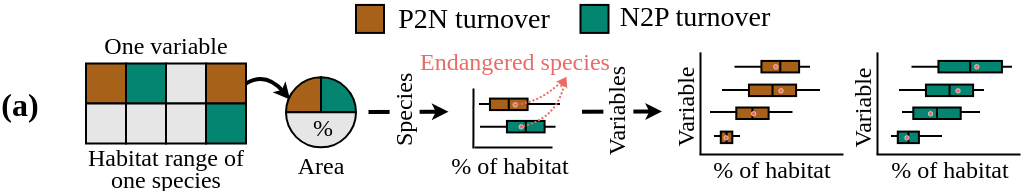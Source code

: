 <mxfile version="26.2.15">
  <diagram name="Page-1" id="c7558073-3199-34d8-9f00-42111426c3f3">
    <mxGraphModel dx="1018" dy="713" grid="1" gridSize="10" guides="1" tooltips="1" connect="1" arrows="1" fold="1" page="1" pageScale="1" pageWidth="826" pageHeight="1169" background="none" math="0" shadow="0">
      <root>
        <mxCell id="0" />
        <mxCell id="1" parent="0" />
        <mxCell id="JVSTVVGn9j7_Rl-9eGPp-84" value="" style="endArrow=none;html=1;rounded=0;" parent="1" edge="1">
          <mxGeometry width="50" height="50" relative="1" as="geometry">
            <mxPoint x="389.5" y="141.0" as="sourcePoint" />
            <mxPoint x="430" y="141" as="targetPoint" />
          </mxGeometry>
        </mxCell>
        <mxCell id="t9Jcl4g-q7xanhM5zm8e-96" value="" style="whiteSpace=wrap;html=1;aspect=fixed;fillColor=light-dark(#a76119, #272727);fontFamily=Merriweather;" parent="1" vertex="1">
          <mxGeometry x="193" y="120.75" width="20" height="20" as="geometry" />
        </mxCell>
        <mxCell id="t9Jcl4g-q7xanhM5zm8e-97" value="" style="whiteSpace=wrap;html=1;aspect=fixed;fillColor=#038571;fontFamily=Merriweather;" parent="1" vertex="1">
          <mxGeometry x="213" y="120.75" width="20" height="20" as="geometry" />
        </mxCell>
        <mxCell id="t9Jcl4g-q7xanhM5zm8e-98" value="" style="whiteSpace=wrap;html=1;aspect=fixed;fillColor=#E6E6E6;fontFamily=Merriweather;" parent="1" vertex="1">
          <mxGeometry x="233" y="120.75" width="20" height="20" as="geometry" />
        </mxCell>
        <mxCell id="t9Jcl4g-q7xanhM5zm8e-99" value="" style="whiteSpace=wrap;html=1;aspect=fixed;fillColor=#A76119;fontFamily=Merriweather;" parent="1" vertex="1">
          <mxGeometry x="253" y="120.75" width="20" height="20" as="geometry" />
        </mxCell>
        <mxCell id="t9Jcl4g-q7xanhM5zm8e-101" value="" style="whiteSpace=wrap;html=1;aspect=fixed;fillColor=#E6E6E6;fontFamily=Merriweather;" parent="1" vertex="1">
          <mxGeometry x="193" y="140.75" width="20" height="20" as="geometry" />
        </mxCell>
        <mxCell id="t9Jcl4g-q7xanhM5zm8e-102" value="" style="whiteSpace=wrap;html=1;aspect=fixed;fillColor=#E6E6E6;fontFamily=Merriweather;" parent="1" vertex="1">
          <mxGeometry x="213" y="140.75" width="20" height="20" as="geometry" />
        </mxCell>
        <mxCell id="t9Jcl4g-q7xanhM5zm8e-103" value="" style="whiteSpace=wrap;html=1;aspect=fixed;fillColor=#E6E6E6;fontFamily=Merriweather;" parent="1" vertex="1">
          <mxGeometry x="233" y="140.75" width="20" height="20" as="geometry" />
        </mxCell>
        <mxCell id="t9Jcl4g-q7xanhM5zm8e-104" value="" style="whiteSpace=wrap;html=1;aspect=fixed;fillColor=#038571;fontFamily=Merriweather;" parent="1" vertex="1">
          <mxGeometry x="253" y="140.75" width="20" height="20" as="geometry" />
        </mxCell>
        <mxCell id="t9Jcl4g-q7xanhM5zm8e-111" value="" style="whiteSpace=wrap;html=1;aspect=fixed;fillColor=light-dark(#a76119, #272727);fontFamily=Merriweather;" parent="1" vertex="1">
          <mxGeometry x="328" y="91.46" width="14" height="14" as="geometry" />
        </mxCell>
        <mxCell id="t9Jcl4g-q7xanhM5zm8e-112" value="" style="whiteSpace=wrap;html=1;aspect=fixed;fillColor=#038571;fontFamily=Merriweather;" parent="1" vertex="1">
          <mxGeometry x="440.25" y="91.46" width="14" height="14" as="geometry" />
        </mxCell>
        <mxCell id="t9Jcl4g-q7xanhM5zm8e-113" value="P2N turnover" style="text;html=1;align=center;verticalAlign=middle;whiteSpace=wrap;rounded=0;fontFamily=Merriweather;fontSize=14;" parent="1" vertex="1">
          <mxGeometry x="344.39" y="95.46" width="85.61" height="8" as="geometry" />
        </mxCell>
        <mxCell id="t9Jcl4g-q7xanhM5zm8e-114" value="N2P turnover" style="text;html=1;align=center;verticalAlign=middle;whiteSpace=wrap;rounded=0;fontFamily=Merriweather;fontSize=14;" parent="1" vertex="1">
          <mxGeometry x="454.53" y="94.46" width="84.61" height="8" as="geometry" />
        </mxCell>
        <mxCell id="t9Jcl4g-q7xanhM5zm8e-116" value="&lt;div style=&quot;line-height: 90%;&quot;&gt;Habitat range of one species&lt;/div&gt;" style="text;align=center;verticalAlign=middle;rounded=0;fontFamily=Merriweather;spacing=2;horizontal=1;whiteSpace=wrap;html=1;imageHeight=24;imageWidth=24;strokeOpacity=100;arcSize=12;" parent="1" vertex="1">
          <mxGeometry x="193" y="161.75" width="80" height="22" as="geometry" />
        </mxCell>
        <mxCell id="t9Jcl4g-q7xanhM5zm8e-122" value="" style="endArrow=none;html=1;rounded=0;" parent="1" edge="1">
          <mxGeometry width="50" height="50" relative="1" as="geometry">
            <mxPoint x="387.25" y="162.75" as="sourcePoint" />
            <mxPoint x="426.25" y="162.75" as="targetPoint" />
          </mxGeometry>
        </mxCell>
        <mxCell id="t9Jcl4g-q7xanhM5zm8e-123" value="" style="endArrow=none;html=1;rounded=0;exitX=0.231;exitY=-0.23;exitDx=0;exitDy=0;exitPerimeter=0;" parent="1" source="t9Jcl4g-q7xanhM5zm8e-137" edge="1">
          <mxGeometry width="50" height="50" relative="1" as="geometry">
            <mxPoint x="386.75" y="156.88" as="sourcePoint" />
            <mxPoint x="386.75" y="133.25" as="targetPoint" />
          </mxGeometry>
        </mxCell>
        <mxCell id="t9Jcl4g-q7xanhM5zm8e-125" value="" style="rounded=0;whiteSpace=wrap;html=1;spacing=2;fillColor=light-dark(#A76119,#272727);strokeColor=default;rotation=90;" parent="1" vertex="1">
          <mxGeometry x="401.51" y="131.75" width="5.75" height="18.83" as="geometry" />
        </mxCell>
        <mxCell id="t9Jcl4g-q7xanhM5zm8e-137" value="% of habitat" style="text;html=1;align=center;verticalAlign=middle;whiteSpace=wrap;rounded=0;fontFamily=Merriweather;rotation=0;" parent="1" vertex="1">
          <mxGeometry x="371.51" y="166" width="65.75" height="12" as="geometry" />
        </mxCell>
        <mxCell id="t9Jcl4g-q7xanhM5zm8e-147" value="" style="verticalLabelPosition=bottom;verticalAlign=top;html=1;shape=mxgraph.basic.pie;startAngle=0.75;endAngle=0;fillColor=#A76119;strokeWidth=1;" parent="1" vertex="1">
          <mxGeometry x="293" y="127.68" width="35" height="35" as="geometry" />
        </mxCell>
        <mxCell id="t9Jcl4g-q7xanhM5zm8e-148" value="" style="verticalLabelPosition=bottom;verticalAlign=top;html=1;shape=mxgraph.basic.pie;startAngle=0;endAngle=0.25;fillColor=#038571;strokeWidth=1;" parent="1" vertex="1">
          <mxGeometry x="293" y="127.68" width="35" height="35" as="geometry" />
        </mxCell>
        <mxCell id="t9Jcl4g-q7xanhM5zm8e-149" value="" style="verticalLabelPosition=bottom;verticalAlign=top;html=1;shape=mxgraph.basic.pie;startAngle=0.25;endAngle=0.75;fillColor=#E6E6E6;strokeWidth=1;" parent="1" vertex="1">
          <mxGeometry x="293" y="127.68" width="35" height="35" as="geometry" />
        </mxCell>
        <mxCell id="t9Jcl4g-q7xanhM5zm8e-151" value="%" style="text;html=1;align=center;verticalAlign=middle;whiteSpace=wrap;rounded=0;fontFamily=Merriweather;" parent="1" vertex="1">
          <mxGeometry x="295" y="147.18" width="33" height="12" as="geometry" />
        </mxCell>
        <mxCell id="t9Jcl4g-q7xanhM5zm8e-153" value="" style="endArrow=classic;html=1;rounded=0;strokeWidth=2;endSize=2;startSize=2;" parent="1" edge="1">
          <mxGeometry width="50" height="50" relative="1" as="geometry">
            <mxPoint x="441" y="144.85" as="sourcePoint" />
            <mxPoint x="481" y="144.76" as="targetPoint" />
          </mxGeometry>
        </mxCell>
        <mxCell id="t9Jcl4g-q7xanhM5zm8e-154" value="&lt;font style=&quot;font-size: 12px;&quot; face=&quot;Merriweather&quot;&gt;Variables&lt;/font&gt;" style="edgeLabel;html=1;align=center;verticalAlign=middle;resizable=0;points=[];rotation=-90;" parent="t9Jcl4g-q7xanhM5zm8e-153" vertex="1" connectable="0">
          <mxGeometry x="-0.204" y="-1" relative="1" as="geometry">
            <mxPoint x="1" y="-1" as="offset" />
          </mxGeometry>
        </mxCell>
        <mxCell id="t9Jcl4g-q7xanhM5zm8e-157" value="" style="curved=1;endArrow=classic;html=1;rounded=0;endSize=2;startSize=2;strokeWidth=2;entryX=0.058;entryY=0.318;entryDx=0;entryDy=0;entryPerimeter=0;exitX=1;exitY=0.5;exitDx=0;exitDy=0;" parent="1" source="t9Jcl4g-q7xanhM5zm8e-99" target="t9Jcl4g-q7xanhM5zm8e-147" edge="1">
          <mxGeometry width="50" height="50" relative="1" as="geometry">
            <mxPoint x="273" y="125.75" as="sourcePoint" />
            <mxPoint x="302.94" y="129.5" as="targetPoint" />
            <Array as="points">
              <mxPoint x="283" y="124.75" />
            </Array>
          </mxGeometry>
        </mxCell>
        <mxCell id="t9Jcl4g-q7xanhM5zm8e-161" value="&lt;div style=&quot;line-height: 90%;&quot;&gt;Endangered species&lt;/div&gt;" style="text;html=1;align=left;verticalAlign=middle;whiteSpace=wrap;rounded=0;fontFamily=Merriweather;fontColor=#EA6B66;" parent="1" vertex="1">
          <mxGeometry x="358.32" y="112.92" width="99.68" height="14.75" as="geometry" />
        </mxCell>
        <mxCell id="t9Jcl4g-q7xanhM5zm8e-163" value="" style="endArrow=none;html=1;rounded=0;" parent="1" edge="1">
          <mxGeometry width="50" height="50" relative="1" as="geometry">
            <mxPoint x="500.25" y="166.37" as="sourcePoint" />
            <mxPoint x="500.25" y="115.19" as="targetPoint" />
          </mxGeometry>
        </mxCell>
        <mxCell id="t9Jcl4g-q7xanhM5zm8e-173" value="Variable" style="text;html=1;align=center;verticalAlign=middle;whiteSpace=wrap;rounded=0;fontFamily=Merriweather;rotation=-90;" parent="1" vertex="1">
          <mxGeometry x="472.75" y="137.3" width="40" height="10.43" as="geometry" />
        </mxCell>
        <mxCell id="t9Jcl4g-q7xanhM5zm8e-174" value="" style="endArrow=none;html=1;rounded=0;exitX=0;exitY=0;exitDx=0;exitDy=0;" parent="1" edge="1">
          <mxGeometry width="50" height="50" relative="1" as="geometry">
            <mxPoint x="499.75" y="166.19" as="sourcePoint" />
            <mxPoint x="571.75" y="166.19" as="targetPoint" />
          </mxGeometry>
        </mxCell>
        <mxCell id="evcmtG2pBrmlfLZdstya-1" value="Area" style="text;html=1;align=center;verticalAlign=middle;whiteSpace=wrap;rounded=0;fontFamily=Merriweather;" parent="1" vertex="1">
          <mxGeometry x="296.25" y="165.75" width="28.5" height="12" as="geometry" />
        </mxCell>
        <mxCell id="JVSTVVGn9j7_Rl-9eGPp-77" value="" style="endArrow=classic;html=1;rounded=0;strokeWidth=2;endSize=2;startSize=2;" parent="1" edge="1">
          <mxGeometry width="50" height="50" relative="1" as="geometry">
            <mxPoint x="334.25" y="144.98" as="sourcePoint" />
            <mxPoint x="374.25" y="144.89" as="targetPoint" />
          </mxGeometry>
        </mxCell>
        <mxCell id="JVSTVVGn9j7_Rl-9eGPp-78" value="&lt;font style=&quot;font-size: 12px;&quot; face=&quot;Merriweather&quot;&gt;Species&lt;/font&gt;" style="edgeLabel;html=1;align=center;verticalAlign=middle;resizable=0;points=[];rotation=-90;" parent="JVSTVVGn9j7_Rl-9eGPp-77" vertex="1" connectable="0">
          <mxGeometry x="-0.204" y="-1" relative="1" as="geometry">
            <mxPoint x="1" y="-1" as="offset" />
          </mxGeometry>
        </mxCell>
        <mxCell id="JVSTVVGn9j7_Rl-9eGPp-82" value="One variable" style="text;html=1;align=center;verticalAlign=middle;whiteSpace=wrap;rounded=0;fontFamily=Merriweather;" parent="1" vertex="1">
          <mxGeometry x="199.19" y="106.46" width="67.62" height="12" as="geometry" />
        </mxCell>
        <mxCell id="JVSTVVGn9j7_Rl-9eGPp-85" value="" style="endArrow=none;html=1;rounded=0;entryX=0;entryY=0.5;entryDx=0;entryDy=0;exitX=1;exitY=0.5;exitDx=0;exitDy=0;" parent="1" source="t9Jcl4g-q7xanhM5zm8e-125" target="t9Jcl4g-q7xanhM5zm8e-125" edge="1">
          <mxGeometry width="50" height="50" relative="1" as="geometry">
            <mxPoint x="398.38" y="170.75" as="sourcePoint" />
            <mxPoint x="398.38" y="130.32" as="targetPoint" />
          </mxGeometry>
        </mxCell>
        <mxCell id="JVSTVVGn9j7_Rl-9eGPp-87" value="" style="endArrow=none;html=1;rounded=0;" parent="1" edge="1">
          <mxGeometry width="50" height="50" relative="1" as="geometry">
            <mxPoint x="390" y="152.33" as="sourcePoint" />
            <mxPoint x="427.75" y="152.33" as="targetPoint" />
          </mxGeometry>
        </mxCell>
        <mxCell id="JVSTVVGn9j7_Rl-9eGPp-88" value="" style="rounded=0;whiteSpace=wrap;html=1;spacing=2;fillColor=light-dark(#038571,#272727);strokeColor=default;rotation=90;" parent="1" vertex="1">
          <mxGeometry x="410.01" y="142.92" width="5.75" height="18.83" as="geometry" />
        </mxCell>
        <mxCell id="JVSTVVGn9j7_Rl-9eGPp-89" value="" style="endArrow=none;html=1;rounded=0;entryX=0;entryY=0.5;entryDx=0;entryDy=0;exitX=1;exitY=0.5;exitDx=0;exitDy=0;" parent="1" source="JVSTVVGn9j7_Rl-9eGPp-88" target="JVSTVVGn9j7_Rl-9eGPp-88" edge="1">
          <mxGeometry width="50" height="50" relative="1" as="geometry">
            <mxPoint x="406.88" y="181.92" as="sourcePoint" />
            <mxPoint x="406.88" y="141.49" as="targetPoint" />
          </mxGeometry>
        </mxCell>
        <mxCell id="JVSTVVGn9j7_Rl-9eGPp-91" value="" style="ellipse;whiteSpace=wrap;html=1;aspect=fixed;strokeColor=#FFFFFF;fillColor=#EA6B66;strokeWidth=0.3;fontColor=#EA6B66;" parent="1" vertex="1">
          <mxGeometry x="406.25" y="140.04" width="2.25" height="2.25" as="geometry" />
        </mxCell>
        <mxCell id="JVSTVVGn9j7_Rl-9eGPp-92" value="" style="ellipse;whiteSpace=wrap;html=1;aspect=fixed;strokeColor=#FFFFFF;fillColor=#EA6B66;strokeWidth=0.3;fontColor=#EA6B66;" parent="1" vertex="1">
          <mxGeometry x="409.25" y="151.04" width="2.25" height="2.25" as="geometry" />
        </mxCell>
        <mxCell id="JVSTVVGn9j7_Rl-9eGPp-98" value="% of habitat" style="text;html=1;align=center;verticalAlign=middle;whiteSpace=wrap;rounded=0;fontFamily=Merriweather;rotation=0;" parent="1" vertex="1">
          <mxGeometry x="503.25" y="168.19" width="65.75" height="12" as="geometry" />
        </mxCell>
        <mxCell id="JVSTVVGn9j7_Rl-9eGPp-100" value="" style="curved=1;endArrow=classicThin;html=1;rounded=0;entryX=0.75;entryY=1;entryDx=0;entryDy=0;exitX=1;exitY=0.5;exitDx=0;exitDy=0;endSize=2;startSize=2;endFill=0;dashed=1;dashPattern=1 1;strokeColor=#EA6B66;" parent="1" source="JVSTVVGn9j7_Rl-9eGPp-91" target="t9Jcl4g-q7xanhM5zm8e-161" edge="1">
          <mxGeometry width="50" height="50" relative="1" as="geometry">
            <mxPoint x="390" y="180" as="sourcePoint" />
            <mxPoint x="440" y="130" as="targetPoint" />
            <Array as="points">
              <mxPoint x="420" y="140" />
            </Array>
          </mxGeometry>
        </mxCell>
        <mxCell id="JVSTVVGn9j7_Rl-9eGPp-102" value="" style="curved=1;endArrow=classicThin;html=1;rounded=0;entryX=0.75;entryY=1;entryDx=0;entryDy=0;exitX=1;exitY=0.5;exitDx=0;exitDy=0;endSize=2;startSize=2;endFill=0;dashed=1;dashPattern=1 1;strokeColor=#EA6B66;" parent="1" source="JVSTVVGn9j7_Rl-9eGPp-92" target="t9Jcl4g-q7xanhM5zm8e-161" edge="1">
          <mxGeometry width="50" height="50" relative="1" as="geometry">
            <mxPoint x="419" y="151" as="sourcePoint" />
            <mxPoint x="425" y="135" as="targetPoint" />
            <Array as="points">
              <mxPoint x="420" y="150" />
              <mxPoint x="430" y="140" />
            </Array>
          </mxGeometry>
        </mxCell>
        <mxCell id="JVSTVVGn9j7_Rl-9eGPp-103" value="" style="endArrow=none;html=1;rounded=0;" parent="1" edge="1">
          <mxGeometry width="50" height="50" relative="1" as="geometry">
            <mxPoint x="517.25" y="122.33" as="sourcePoint" />
            <mxPoint x="555" y="122.33" as="targetPoint" />
          </mxGeometry>
        </mxCell>
        <mxCell id="JVSTVVGn9j7_Rl-9eGPp-104" value="" style="rounded=0;whiteSpace=wrap;html=1;spacing=2;fillColor=light-dark(#A76119,#272727);strokeColor=default;rotation=90;" parent="1" vertex="1">
          <mxGeometry x="537.26" y="112.92" width="5.75" height="18.83" as="geometry" />
        </mxCell>
        <mxCell id="JVSTVVGn9j7_Rl-9eGPp-105" value="" style="endArrow=none;html=1;rounded=0;entryX=0;entryY=0.5;entryDx=0;entryDy=0;exitX=1;exitY=0.5;exitDx=0;exitDy=0;" parent="1" source="JVSTVVGn9j7_Rl-9eGPp-104" target="JVSTVVGn9j7_Rl-9eGPp-104" edge="1">
          <mxGeometry width="50" height="50" relative="1" as="geometry">
            <mxPoint x="534.13" y="151.92" as="sourcePoint" />
            <mxPoint x="534.13" y="111.49" as="targetPoint" />
          </mxGeometry>
        </mxCell>
        <mxCell id="JVSTVVGn9j7_Rl-9eGPp-106" value="" style="ellipse;whiteSpace=wrap;html=1;aspect=fixed;strokeColor=#FFFFFF;fillColor=#EA6B66;strokeWidth=0.3;fontColor=#EA6B66;" parent="1" vertex="1">
          <mxGeometry x="536.5" y="121.04" width="2.25" height="2.25" as="geometry" />
        </mxCell>
        <mxCell id="JVSTVVGn9j7_Rl-9eGPp-107" value="" style="endArrow=none;html=1;rounded=0;" parent="1" edge="1">
          <mxGeometry width="50" height="50" relative="1" as="geometry">
            <mxPoint x="511" y="134.0" as="sourcePoint" />
            <mxPoint x="560" y="134" as="targetPoint" />
          </mxGeometry>
        </mxCell>
        <mxCell id="JVSTVVGn9j7_Rl-9eGPp-108" value="" style="rounded=0;whiteSpace=wrap;html=1;spacing=2;fillColor=light-dark(#A76119,#272727);strokeColor=default;rotation=90;" parent="1" vertex="1">
          <mxGeometry x="533.39" y="122.38" width="5.75" height="23.58" as="geometry" />
        </mxCell>
        <mxCell id="JVSTVVGn9j7_Rl-9eGPp-109" value="" style="endArrow=none;html=1;rounded=0;entryX=0;entryY=0.5;entryDx=0;entryDy=0;exitX=1;exitY=0.5;exitDx=0;exitDy=0;" parent="1" source="JVSTVVGn9j7_Rl-9eGPp-108" target="JVSTVVGn9j7_Rl-9eGPp-108" edge="1">
          <mxGeometry width="50" height="50" relative="1" as="geometry">
            <mxPoint x="527.88" y="163.75" as="sourcePoint" />
            <mxPoint x="527.88" y="123.32" as="targetPoint" />
          </mxGeometry>
        </mxCell>
        <mxCell id="JVSTVVGn9j7_Rl-9eGPp-110" value="" style="ellipse;whiteSpace=wrap;html=1;aspect=fixed;strokeColor=#FFFFFF;fillColor=#EA6B66;strokeWidth=0.3;fontColor=#EA6B66;" parent="1" vertex="1">
          <mxGeometry x="539.14" y="133.05" width="2.25" height="2.25" as="geometry" />
        </mxCell>
        <mxCell id="JVSTVVGn9j7_Rl-9eGPp-111" value="" style="endArrow=none;html=1;rounded=0;" parent="1" edge="1">
          <mxGeometry width="50" height="50" relative="1" as="geometry">
            <mxPoint x="505" y="145" as="sourcePoint" />
            <mxPoint x="546.25" y="145" as="targetPoint" />
          </mxGeometry>
        </mxCell>
        <mxCell id="JVSTVVGn9j7_Rl-9eGPp-112" value="" style="rounded=0;whiteSpace=wrap;html=1;spacing=2;fillColor=light-dark(#A76119,#272727);strokeColor=default;rotation=90;" parent="1" vertex="1">
          <mxGeometry x="523.35" y="137.55" width="5.75" height="16.16" as="geometry" />
        </mxCell>
        <mxCell id="JVSTVVGn9j7_Rl-9eGPp-113" value="" style="endArrow=none;html=1;rounded=0;entryX=0;entryY=0.5;entryDx=0;entryDy=0;exitX=1;exitY=0.5;exitDx=0;exitDy=0;" parent="1" source="JVSTVVGn9j7_Rl-9eGPp-112" target="JVSTVVGn9j7_Rl-9eGPp-112" edge="1">
          <mxGeometry width="50" height="50" relative="1" as="geometry">
            <mxPoint x="514.13" y="175.21" as="sourcePoint" />
            <mxPoint x="514.13" y="134.78" as="targetPoint" />
          </mxGeometry>
        </mxCell>
        <mxCell id="JVSTVVGn9j7_Rl-9eGPp-114" value="" style="ellipse;whiteSpace=wrap;html=1;aspect=fixed;strokeColor=#FFFFFF;fillColor=#EA6B66;strokeWidth=0.3;fontColor=#EA6B66;" parent="1" vertex="1">
          <mxGeometry x="525.39" y="144.51" width="2.25" height="2.25" as="geometry" />
        </mxCell>
        <mxCell id="JVSTVVGn9j7_Rl-9eGPp-115" value="" style="endArrow=none;html=1;rounded=0;" parent="1" edge="1">
          <mxGeometry width="50" height="50" relative="1" as="geometry">
            <mxPoint x="507" y="157" as="sourcePoint" />
            <mxPoint x="520" y="157" as="targetPoint" />
          </mxGeometry>
        </mxCell>
        <mxCell id="JVSTVVGn9j7_Rl-9eGPp-116" value="" style="rounded=0;whiteSpace=wrap;html=1;spacing=2;fillColor=light-dark(#A76119,#272727);strokeColor=default;rotation=90;" parent="1" vertex="1">
          <mxGeometry x="510.4" y="154.8" width="5.75" height="5.75" as="geometry" />
        </mxCell>
        <mxCell id="JVSTVVGn9j7_Rl-9eGPp-117" value="" style="endArrow=none;html=1;rounded=0;entryX=0;entryY=0.5;entryDx=0;entryDy=0;exitX=1;exitY=0.5;exitDx=0;exitDy=0;" parent="1" source="JVSTVVGn9j7_Rl-9eGPp-116" target="JVSTVVGn9j7_Rl-9eGPp-116" edge="1">
          <mxGeometry width="50" height="50" relative="1" as="geometry">
            <mxPoint x="506.38" y="187.25" as="sourcePoint" />
            <mxPoint x="506.38" y="146.82" as="targetPoint" />
          </mxGeometry>
        </mxCell>
        <mxCell id="JVSTVVGn9j7_Rl-9eGPp-118" value="" style="ellipse;whiteSpace=wrap;html=1;aspect=fixed;strokeColor=#FFFFFF;fillColor=#EA6B66;strokeWidth=0.3;fontColor=#EA6B66;" parent="1" vertex="1">
          <mxGeometry x="511.64" y="156.55" width="2.25" height="2.25" as="geometry" />
        </mxCell>
        <mxCell id="JVSTVVGn9j7_Rl-9eGPp-120" value="" style="endArrow=none;html=1;rounded=0;" parent="1" edge="1">
          <mxGeometry width="50" height="50" relative="1" as="geometry">
            <mxPoint x="588.75" y="166.37" as="sourcePoint" />
            <mxPoint x="588.75" y="115.19" as="targetPoint" />
          </mxGeometry>
        </mxCell>
        <mxCell id="JVSTVVGn9j7_Rl-9eGPp-121" value="Variable" style="text;html=1;align=center;verticalAlign=middle;whiteSpace=wrap;rounded=0;fontFamily=Merriweather;rotation=-90;" parent="1" vertex="1">
          <mxGeometry x="561.25" y="137.3" width="40" height="10.43" as="geometry" />
        </mxCell>
        <mxCell id="JVSTVVGn9j7_Rl-9eGPp-122" value="" style="endArrow=none;html=1;rounded=0;exitX=0;exitY=0;exitDx=0;exitDy=0;" parent="1" edge="1">
          <mxGeometry width="50" height="50" relative="1" as="geometry">
            <mxPoint x="588.25" y="166.19" as="sourcePoint" />
            <mxPoint x="660.25" y="166.19" as="targetPoint" />
          </mxGeometry>
        </mxCell>
        <mxCell id="JVSTVVGn9j7_Rl-9eGPp-123" value="% of habitat" style="text;html=1;align=center;verticalAlign=middle;whiteSpace=wrap;rounded=0;fontFamily=Merriweather;rotation=0;" parent="1" vertex="1">
          <mxGeometry x="591.75" y="168.19" width="65.75" height="12" as="geometry" />
        </mxCell>
        <mxCell id="JVSTVVGn9j7_Rl-9eGPp-124" value="" style="endArrow=none;html=1;rounded=0;" parent="1" edge="1">
          <mxGeometry width="50" height="50" relative="1" as="geometry">
            <mxPoint x="605.75" y="122.33" as="sourcePoint" />
            <mxPoint x="656" y="122.33" as="targetPoint" />
          </mxGeometry>
        </mxCell>
        <mxCell id="JVSTVVGn9j7_Rl-9eGPp-125" value="" style="rounded=0;whiteSpace=wrap;html=1;spacing=2;fillColor=light-dark(#038571,#272727);strokeColor=default;rotation=90;" parent="1" vertex="1">
          <mxGeometry x="632.22" y="106.46" width="5.75" height="31.75" as="geometry" />
        </mxCell>
        <mxCell id="JVSTVVGn9j7_Rl-9eGPp-126" value="" style="endArrow=none;html=1;rounded=0;entryX=0;entryY=0.5;entryDx=0;entryDy=0;exitX=1;exitY=0.5;exitDx=0;exitDy=0;" parent="1" source="JVSTVVGn9j7_Rl-9eGPp-125" target="JVSTVVGn9j7_Rl-9eGPp-125" edge="1">
          <mxGeometry width="50" height="50" relative="1" as="geometry">
            <mxPoint x="622.63" y="151.92" as="sourcePoint" />
            <mxPoint x="622.63" y="111.49" as="targetPoint" />
          </mxGeometry>
        </mxCell>
        <mxCell id="JVSTVVGn9j7_Rl-9eGPp-127" value="" style="ellipse;whiteSpace=wrap;html=1;aspect=fixed;strokeColor=#FFFFFF;fillColor=#EA6B66;strokeWidth=0.3;fontColor=#EA6B66;" parent="1" vertex="1">
          <mxGeometry x="637" y="121.04" width="2.25" height="2.25" as="geometry" />
        </mxCell>
        <mxCell id="JVSTVVGn9j7_Rl-9eGPp-128" value="" style="endArrow=none;html=1;rounded=0;" parent="1" edge="1">
          <mxGeometry width="50" height="50" relative="1" as="geometry">
            <mxPoint x="599.5" y="134.0" as="sourcePoint" />
            <mxPoint x="642" y="134" as="targetPoint" />
          </mxGeometry>
        </mxCell>
        <mxCell id="JVSTVVGn9j7_Rl-9eGPp-129" value="" style="rounded=0;whiteSpace=wrap;html=1;spacing=2;fillColor=light-dark(#038571,#272727);strokeColor=default;rotation=90;" parent="1" vertex="1">
          <mxGeometry x="621.89" y="122.38" width="5.75" height="23.58" as="geometry" />
        </mxCell>
        <mxCell id="JVSTVVGn9j7_Rl-9eGPp-130" value="" style="endArrow=none;html=1;rounded=0;entryX=0;entryY=0.5;entryDx=0;entryDy=0;exitX=1;exitY=0.5;exitDx=0;exitDy=0;" parent="1" source="JVSTVVGn9j7_Rl-9eGPp-129" target="JVSTVVGn9j7_Rl-9eGPp-129" edge="1">
          <mxGeometry width="50" height="50" relative="1" as="geometry">
            <mxPoint x="616.38" y="163.75" as="sourcePoint" />
            <mxPoint x="616.38" y="123.32" as="targetPoint" />
          </mxGeometry>
        </mxCell>
        <mxCell id="JVSTVVGn9j7_Rl-9eGPp-131" value="" style="ellipse;whiteSpace=wrap;html=1;aspect=fixed;strokeColor=#FFFFFF;fillColor=#EA6B66;strokeWidth=0.3;fontColor=#EA6B66;" parent="1" vertex="1">
          <mxGeometry x="627.64" y="133.05" width="2.25" height="2.25" as="geometry" />
        </mxCell>
        <mxCell id="JVSTVVGn9j7_Rl-9eGPp-132" value="" style="endArrow=none;html=1;rounded=0;" parent="1" edge="1">
          <mxGeometry width="50" height="50" relative="1" as="geometry">
            <mxPoint x="601" y="145" as="sourcePoint" />
            <mxPoint x="640" y="145" as="targetPoint" />
          </mxGeometry>
        </mxCell>
        <mxCell id="JVSTVVGn9j7_Rl-9eGPp-133" value="" style="rounded=0;whiteSpace=wrap;html=1;spacing=2;fillColor=light-dark(#038571,#272727);strokeColor=default;rotation=90;" parent="1" vertex="1">
          <mxGeometry x="615.63" y="133.77" width="5.75" height="23.71" as="geometry" />
        </mxCell>
        <mxCell id="JVSTVVGn9j7_Rl-9eGPp-134" value="" style="endArrow=none;html=1;rounded=0;entryX=0;entryY=0.5;entryDx=0;entryDy=0;exitX=1;exitY=0.5;exitDx=0;exitDy=0;" parent="1" source="JVSTVVGn9j7_Rl-9eGPp-133" target="JVSTVVGn9j7_Rl-9eGPp-133" edge="1">
          <mxGeometry width="50" height="50" relative="1" as="geometry">
            <mxPoint x="602.63" y="175.21" as="sourcePoint" />
            <mxPoint x="602.63" y="134.78" as="targetPoint" />
          </mxGeometry>
        </mxCell>
        <mxCell id="JVSTVVGn9j7_Rl-9eGPp-135" value="" style="ellipse;whiteSpace=wrap;html=1;aspect=fixed;strokeColor=#FFFFFF;fillColor=#EA6B66;strokeWidth=0.3;fontColor=#EA6B66;" parent="1" vertex="1">
          <mxGeometry x="613.89" y="144.51" width="2.25" height="2.25" as="geometry" />
        </mxCell>
        <mxCell id="JVSTVVGn9j7_Rl-9eGPp-136" value="" style="endArrow=none;html=1;rounded=0;" parent="1" edge="1">
          <mxGeometry width="50" height="50" relative="1" as="geometry">
            <mxPoint x="595.5" y="157" as="sourcePoint" />
            <mxPoint x="621" y="157" as="targetPoint" />
          </mxGeometry>
        </mxCell>
        <mxCell id="JVSTVVGn9j7_Rl-9eGPp-137" value="" style="rounded=0;whiteSpace=wrap;html=1;spacing=2;fillColor=light-dark(#038571,#272727);strokeColor=default;rotation=90;" parent="1" vertex="1">
          <mxGeometry x="601.3" y="152.4" width="5.75" height="10.55" as="geometry" />
        </mxCell>
        <mxCell id="JVSTVVGn9j7_Rl-9eGPp-138" value="" style="endArrow=none;html=1;rounded=0;entryX=0;entryY=0.5;entryDx=0;entryDy=0;exitX=1;exitY=0.5;exitDx=0;exitDy=0;" parent="1" source="JVSTVVGn9j7_Rl-9eGPp-137" target="JVSTVVGn9j7_Rl-9eGPp-137" edge="1">
          <mxGeometry width="50" height="50" relative="1" as="geometry">
            <mxPoint x="594.88" y="187.25" as="sourcePoint" />
            <mxPoint x="594.88" y="146.82" as="targetPoint" />
          </mxGeometry>
        </mxCell>
        <mxCell id="JVSTVVGn9j7_Rl-9eGPp-139" value="" style="ellipse;whiteSpace=wrap;html=1;aspect=fixed;strokeColor=#FFFFFF;fillColor=#EA6B66;strokeWidth=0.3;fontColor=#EA6B66;" parent="1" vertex="1">
          <mxGeometry x="602.14" y="156.55" width="2.25" height="2.25" as="geometry" />
        </mxCell>
        <mxCell id="DlZ0v2EsHJOyFGuvfPoe-151" value="(a)" style="text;html=1;align=center;verticalAlign=middle;whiteSpace=wrap;rounded=0;fontFamily=Merriweather;spacing=0;fontStyle=1;fontSize=16;" parent="1" vertex="1">
          <mxGeometry x="150" y="131.75" width="20" height="18" as="geometry" />
        </mxCell>
      </root>
    </mxGraphModel>
  </diagram>
</mxfile>
